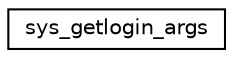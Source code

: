 digraph "Graphical Class Hierarchy"
{
 // LATEX_PDF_SIZE
  edge [fontname="Helvetica",fontsize="10",labelfontname="Helvetica",labelfontsize="10"];
  node [fontname="Helvetica",fontsize="10",shape=record];
  rankdir="LR";
  Node0 [label="sys_getlogin_args",height=0.2,width=0.4,color="black", fillcolor="white", style="filled",URL="$structsys__getlogin__args.html",tooltip=" "];
}
